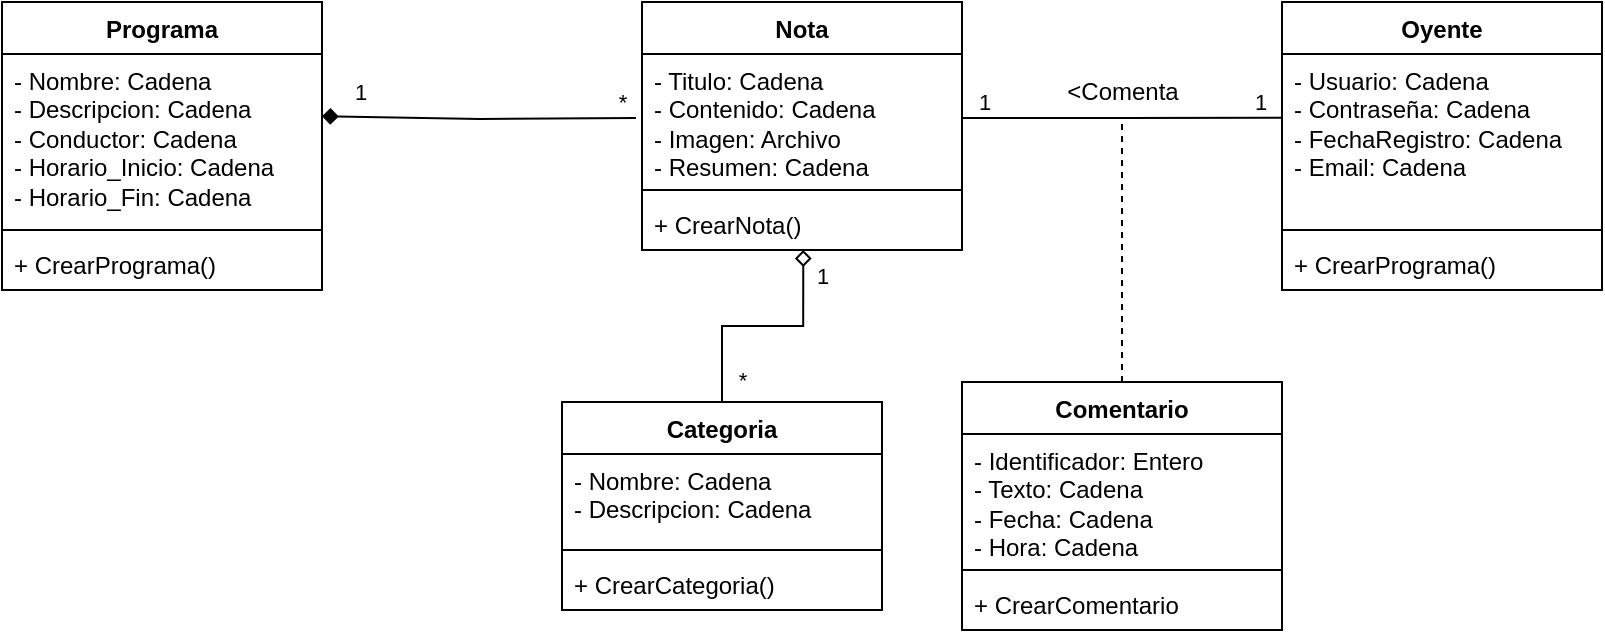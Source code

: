 <mxfile version="24.0.4" type="device" pages="2">
  <diagram name="Punto a" id="Hvx0jhpa01HMuuWnIQHe">
    <mxGraphModel dx="1354" dy="858" grid="0" gridSize="10" guides="1" tooltips="1" connect="1" arrows="1" fold="1" page="0" pageScale="1" pageWidth="1169" pageHeight="827" math="0" shadow="0">
      <root>
        <mxCell id="0" />
        <mxCell id="1" parent="0" />
        <mxCell id="B0LASlHG6DjYeHd7PAkm-1" value="Programa" style="swimlane;fontStyle=1;align=center;verticalAlign=top;childLayout=stackLayout;horizontal=1;startSize=26;horizontalStack=0;resizeParent=1;resizeParentMax=0;resizeLast=0;collapsible=1;marginBottom=0;whiteSpace=wrap;html=1;" vertex="1" parent="1">
          <mxGeometry x="40" y="40" width="160" height="144" as="geometry" />
        </mxCell>
        <mxCell id="B0LASlHG6DjYeHd7PAkm-30" style="edgeStyle=orthogonalEdgeStyle;rounded=0;orthogonalLoop=1;jettySize=auto;html=1;exitX=0;exitY=0.5;exitDx=0;exitDy=0;entryX=1.019;entryY=0.37;entryDx=0;entryDy=0;entryPerimeter=0;endArrow=diamond;endFill=1;" edge="1" parent="B0LASlHG6DjYeHd7PAkm-1">
          <mxGeometry relative="1" as="geometry">
            <mxPoint x="316.96" y="58" as="sourcePoint" />
            <mxPoint x="160.0" y="57.08" as="targetPoint" />
          </mxGeometry>
        </mxCell>
        <mxCell id="B0LASlHG6DjYeHd7PAkm-31" value="1" style="edgeLabel;html=1;align=center;verticalAlign=middle;resizable=0;points=[];" vertex="1" connectable="0" parent="B0LASlHG6DjYeHd7PAkm-30">
          <mxGeometry x="0.769" relative="1" as="geometry">
            <mxPoint y="-12" as="offset" />
          </mxGeometry>
        </mxCell>
        <mxCell id="B0LASlHG6DjYeHd7PAkm-32" value="*" style="edgeLabel;html=1;align=center;verticalAlign=middle;resizable=0;points=[];" vertex="1" connectable="0" parent="B0LASlHG6DjYeHd7PAkm-30">
          <mxGeometry x="-0.834" y="2" relative="1" as="geometry">
            <mxPoint x="6" y="-10" as="offset" />
          </mxGeometry>
        </mxCell>
        <mxCell id="B0LASlHG6DjYeHd7PAkm-2" value="- Nombre: Cadena&lt;div&gt;&lt;span style=&quot;background-color: initial;&quot;&gt;- Descripcion: Cadena&lt;/span&gt;&lt;br&gt;&lt;/div&gt;&lt;div&gt;&lt;div&gt;- Conductor: Cadena&lt;/div&gt;&lt;/div&gt;&lt;div&gt;- Horario_Inicio: Cadena&lt;/div&gt;&lt;div&gt;- Horario_Fin: Cadena&lt;/div&gt;" style="text;strokeColor=none;fillColor=none;align=left;verticalAlign=top;spacingLeft=4;spacingRight=4;overflow=hidden;rotatable=0;points=[[0,0.5],[1,0.5]];portConstraint=eastwest;whiteSpace=wrap;html=1;" vertex="1" parent="B0LASlHG6DjYeHd7PAkm-1">
          <mxGeometry y="26" width="160" height="84" as="geometry" />
        </mxCell>
        <mxCell id="B0LASlHG6DjYeHd7PAkm-3" value="" style="line;strokeWidth=1;fillColor=none;align=left;verticalAlign=middle;spacingTop=-1;spacingLeft=3;spacingRight=3;rotatable=0;labelPosition=right;points=[];portConstraint=eastwest;strokeColor=inherit;" vertex="1" parent="B0LASlHG6DjYeHd7PAkm-1">
          <mxGeometry y="110" width="160" height="8" as="geometry" />
        </mxCell>
        <mxCell id="B0LASlHG6DjYeHd7PAkm-4" value="+ CrearPrograma()" style="text;strokeColor=none;fillColor=none;align=left;verticalAlign=top;spacingLeft=4;spacingRight=4;overflow=hidden;rotatable=0;points=[[0,0.5],[1,0.5]];portConstraint=eastwest;whiteSpace=wrap;html=1;" vertex="1" parent="B0LASlHG6DjYeHd7PAkm-1">
          <mxGeometry y="118" width="160" height="26" as="geometry" />
        </mxCell>
        <mxCell id="B0LASlHG6DjYeHd7PAkm-5" value="Nota" style="swimlane;fontStyle=1;align=center;verticalAlign=top;childLayout=stackLayout;horizontal=1;startSize=26;horizontalStack=0;resizeParent=1;resizeParentMax=0;resizeLast=0;collapsible=1;marginBottom=0;whiteSpace=wrap;html=1;" vertex="1" parent="1">
          <mxGeometry x="360" y="40" width="160" height="124" as="geometry" />
        </mxCell>
        <mxCell id="B0LASlHG6DjYeHd7PAkm-6" value="- Titulo: Cadena&lt;div&gt;&lt;span style=&quot;background-color: initial;&quot;&gt;- Contenido: Cadena&lt;/span&gt;&lt;br&gt;&lt;/div&gt;&lt;div&gt;&lt;div&gt;- Imagen: Archivo&lt;/div&gt;&lt;/div&gt;&lt;div&gt;- Resumen: Cadena&lt;/div&gt;" style="text;strokeColor=none;fillColor=none;align=left;verticalAlign=top;spacingLeft=4;spacingRight=4;overflow=hidden;rotatable=0;points=[[0,0.5],[1,0.5]];portConstraint=eastwest;whiteSpace=wrap;html=1;" vertex="1" parent="B0LASlHG6DjYeHd7PAkm-5">
          <mxGeometry y="26" width="160" height="64" as="geometry" />
        </mxCell>
        <mxCell id="B0LASlHG6DjYeHd7PAkm-7" value="" style="line;strokeWidth=1;fillColor=none;align=left;verticalAlign=middle;spacingTop=-1;spacingLeft=3;spacingRight=3;rotatable=0;labelPosition=right;points=[];portConstraint=eastwest;strokeColor=inherit;" vertex="1" parent="B0LASlHG6DjYeHd7PAkm-5">
          <mxGeometry y="90" width="160" height="8" as="geometry" />
        </mxCell>
        <mxCell id="B0LASlHG6DjYeHd7PAkm-8" value="+ CrearNota&lt;span style=&quot;background-color: initial;&quot;&gt;()&lt;/span&gt;" style="text;strokeColor=none;fillColor=none;align=left;verticalAlign=top;spacingLeft=4;spacingRight=4;overflow=hidden;rotatable=0;points=[[0,0.5],[1,0.5]];portConstraint=eastwest;whiteSpace=wrap;html=1;" vertex="1" parent="B0LASlHG6DjYeHd7PAkm-5">
          <mxGeometry y="98" width="160" height="26" as="geometry" />
        </mxCell>
        <mxCell id="B0LASlHG6DjYeHd7PAkm-10" value="Categoria" style="swimlane;fontStyle=1;align=center;verticalAlign=top;childLayout=stackLayout;horizontal=1;startSize=26;horizontalStack=0;resizeParent=1;resizeParentMax=0;resizeLast=0;collapsible=1;marginBottom=0;whiteSpace=wrap;html=1;" vertex="1" parent="1">
          <mxGeometry x="320" y="240" width="160" height="104" as="geometry" />
        </mxCell>
        <mxCell id="B0LASlHG6DjYeHd7PAkm-11" value="- Nombre: Cadena&lt;div&gt;- Descripcion: Cadena&lt;/div&gt;" style="text;strokeColor=none;fillColor=none;align=left;verticalAlign=top;spacingLeft=4;spacingRight=4;overflow=hidden;rotatable=0;points=[[0,0.5],[1,0.5]];portConstraint=eastwest;whiteSpace=wrap;html=1;" vertex="1" parent="B0LASlHG6DjYeHd7PAkm-10">
          <mxGeometry y="26" width="160" height="44" as="geometry" />
        </mxCell>
        <mxCell id="B0LASlHG6DjYeHd7PAkm-12" value="" style="line;strokeWidth=1;fillColor=none;align=left;verticalAlign=middle;spacingTop=-1;spacingLeft=3;spacingRight=3;rotatable=0;labelPosition=right;points=[];portConstraint=eastwest;strokeColor=inherit;" vertex="1" parent="B0LASlHG6DjYeHd7PAkm-10">
          <mxGeometry y="70" width="160" height="8" as="geometry" />
        </mxCell>
        <mxCell id="B0LASlHG6DjYeHd7PAkm-13" value="+ CrearCategoria()" style="text;strokeColor=none;fillColor=none;align=left;verticalAlign=top;spacingLeft=4;spacingRight=4;overflow=hidden;rotatable=0;points=[[0,0.5],[1,0.5]];portConstraint=eastwest;whiteSpace=wrap;html=1;" vertex="1" parent="B0LASlHG6DjYeHd7PAkm-10">
          <mxGeometry y="78" width="160" height="26" as="geometry" />
        </mxCell>
        <mxCell id="B0LASlHG6DjYeHd7PAkm-14" value="Oyente" style="swimlane;fontStyle=1;align=center;verticalAlign=top;childLayout=stackLayout;horizontal=1;startSize=26;horizontalStack=0;resizeParent=1;resizeParentMax=0;resizeLast=0;collapsible=1;marginBottom=0;whiteSpace=wrap;html=1;" vertex="1" parent="1">
          <mxGeometry x="680" y="40" width="160" height="144" as="geometry" />
        </mxCell>
        <mxCell id="B0LASlHG6DjYeHd7PAkm-15" value="- Usuario: Cadena&lt;div&gt;- Contraseña: Cadena&lt;/div&gt;&lt;div&gt;- FechaRegistro: Cadena&lt;/div&gt;&lt;div&gt;- Email: Cadena&lt;/div&gt;" style="text;strokeColor=none;fillColor=none;align=left;verticalAlign=top;spacingLeft=4;spacingRight=4;overflow=hidden;rotatable=0;points=[[0,0.5],[1,0.5]];portConstraint=eastwest;whiteSpace=wrap;html=1;" vertex="1" parent="B0LASlHG6DjYeHd7PAkm-14">
          <mxGeometry y="26" width="160" height="84" as="geometry" />
        </mxCell>
        <mxCell id="B0LASlHG6DjYeHd7PAkm-16" value="" style="line;strokeWidth=1;fillColor=none;align=left;verticalAlign=middle;spacingTop=-1;spacingLeft=3;spacingRight=3;rotatable=0;labelPosition=right;points=[];portConstraint=eastwest;strokeColor=inherit;" vertex="1" parent="B0LASlHG6DjYeHd7PAkm-14">
          <mxGeometry y="110" width="160" height="8" as="geometry" />
        </mxCell>
        <mxCell id="B0LASlHG6DjYeHd7PAkm-17" value="+ CrearPrograma()" style="text;strokeColor=none;fillColor=none;align=left;verticalAlign=top;spacingLeft=4;spacingRight=4;overflow=hidden;rotatable=0;points=[[0,0.5],[1,0.5]];portConstraint=eastwest;whiteSpace=wrap;html=1;" vertex="1" parent="B0LASlHG6DjYeHd7PAkm-14">
          <mxGeometry y="118" width="160" height="26" as="geometry" />
        </mxCell>
        <mxCell id="B0LASlHG6DjYeHd7PAkm-25" style="edgeStyle=orthogonalEdgeStyle;rounded=0;orthogonalLoop=1;jettySize=auto;html=1;endArrow=none;endFill=0;dashed=1;" edge="1" parent="1" source="B0LASlHG6DjYeHd7PAkm-18">
          <mxGeometry relative="1" as="geometry">
            <mxPoint x="600" y="100" as="targetPoint" />
          </mxGeometry>
        </mxCell>
        <mxCell id="B0LASlHG6DjYeHd7PAkm-18" value="Comentario" style="swimlane;fontStyle=1;align=center;verticalAlign=top;childLayout=stackLayout;horizontal=1;startSize=26;horizontalStack=0;resizeParent=1;resizeParentMax=0;resizeLast=0;collapsible=1;marginBottom=0;whiteSpace=wrap;html=1;" vertex="1" parent="1">
          <mxGeometry x="520" y="230" width="160" height="124" as="geometry" />
        </mxCell>
        <mxCell id="B0LASlHG6DjYeHd7PAkm-19" value="&lt;div&gt;- Identificador: Entero&lt;/div&gt;- Texto: Cadena&lt;div&gt;- Fecha: Cadena&lt;/div&gt;&lt;div&gt;- Hora: Cadena&lt;/div&gt;" style="text;strokeColor=none;fillColor=none;align=left;verticalAlign=top;spacingLeft=4;spacingRight=4;overflow=hidden;rotatable=0;points=[[0,0.5],[1,0.5]];portConstraint=eastwest;whiteSpace=wrap;html=1;" vertex="1" parent="B0LASlHG6DjYeHd7PAkm-18">
          <mxGeometry y="26" width="160" height="64" as="geometry" />
        </mxCell>
        <mxCell id="B0LASlHG6DjYeHd7PAkm-20" value="" style="line;strokeWidth=1;fillColor=none;align=left;verticalAlign=middle;spacingTop=-1;spacingLeft=3;spacingRight=3;rotatable=0;labelPosition=right;points=[];portConstraint=eastwest;strokeColor=inherit;" vertex="1" parent="B0LASlHG6DjYeHd7PAkm-18">
          <mxGeometry y="90" width="160" height="8" as="geometry" />
        </mxCell>
        <mxCell id="B0LASlHG6DjYeHd7PAkm-21" value="+ CrearComentario" style="text;strokeColor=none;fillColor=none;align=left;verticalAlign=top;spacingLeft=4;spacingRight=4;overflow=hidden;rotatable=0;points=[[0,0.5],[1,0.5]];portConstraint=eastwest;whiteSpace=wrap;html=1;" vertex="1" parent="B0LASlHG6DjYeHd7PAkm-18">
          <mxGeometry y="98" width="160" height="26" as="geometry" />
        </mxCell>
        <mxCell id="B0LASlHG6DjYeHd7PAkm-22" style="edgeStyle=orthogonalEdgeStyle;rounded=0;orthogonalLoop=1;jettySize=auto;html=1;entryX=-0.001;entryY=0.38;entryDx=0;entryDy=0;entryPerimeter=0;endArrow=none;endFill=0;" edge="1" parent="1" source="B0LASlHG6DjYeHd7PAkm-6" target="B0LASlHG6DjYeHd7PAkm-15">
          <mxGeometry relative="1" as="geometry" />
        </mxCell>
        <mxCell id="B0LASlHG6DjYeHd7PAkm-23" value="1" style="edgeLabel;html=1;align=center;verticalAlign=middle;resizable=0;points=[];" vertex="1" connectable="0" parent="B0LASlHG6DjYeHd7PAkm-22">
          <mxGeometry x="-0.867" relative="1" as="geometry">
            <mxPoint y="-8" as="offset" />
          </mxGeometry>
        </mxCell>
        <mxCell id="B0LASlHG6DjYeHd7PAkm-24" value="1" style="edgeLabel;html=1;align=center;verticalAlign=middle;resizable=0;points=[];" vertex="1" connectable="0" parent="B0LASlHG6DjYeHd7PAkm-22">
          <mxGeometry x="0.86" relative="1" as="geometry">
            <mxPoint y="-8" as="offset" />
          </mxGeometry>
        </mxCell>
        <mxCell id="B0LASlHG6DjYeHd7PAkm-26" style="edgeStyle=orthogonalEdgeStyle;rounded=0;orthogonalLoop=1;jettySize=auto;html=1;entryX=0.504;entryY=1.001;entryDx=0;entryDy=0;entryPerimeter=0;endArrow=diamond;endFill=0;" edge="1" parent="1" source="B0LASlHG6DjYeHd7PAkm-10" target="B0LASlHG6DjYeHd7PAkm-8">
          <mxGeometry relative="1" as="geometry" />
        </mxCell>
        <mxCell id="B0LASlHG6DjYeHd7PAkm-27" value="1" style="edgeLabel;html=1;align=center;verticalAlign=middle;resizable=0;points=[];" vertex="1" connectable="0" parent="B0LASlHG6DjYeHd7PAkm-26">
          <mxGeometry x="0.779" relative="1" as="geometry">
            <mxPoint x="9" as="offset" />
          </mxGeometry>
        </mxCell>
        <mxCell id="B0LASlHG6DjYeHd7PAkm-28" value="*" style="edgeLabel;html=1;align=center;verticalAlign=middle;resizable=0;points=[];" vertex="1" connectable="0" parent="B0LASlHG6DjYeHd7PAkm-26">
          <mxGeometry x="-0.809" relative="1" as="geometry">
            <mxPoint x="10" as="offset" />
          </mxGeometry>
        </mxCell>
        <mxCell id="B0LASlHG6DjYeHd7PAkm-29" value="&amp;lt;Comenta" style="text;html=1;align=center;verticalAlign=middle;resizable=0;points=[];autosize=1;strokeColor=none;fillColor=none;" vertex="1" parent="1">
          <mxGeometry x="560" y="70" width="80" height="30" as="geometry" />
        </mxCell>
      </root>
    </mxGraphModel>
  </diagram>
  <diagram id="NnWZf4JdptZxyIuqVGfk" name="Punto b">
    <mxGraphModel dx="733" dy="865" grid="0" gridSize="10" guides="1" tooltips="1" connect="1" arrows="1" fold="1" page="0" pageScale="1" pageWidth="1169" pageHeight="827" math="0" shadow="0">
      <root>
        <mxCell id="0" />
        <mxCell id="1" parent="0" />
        <mxCell id="OO-RKpyEGNK88nxj9hPN-2" value="" style="shape=umlLifeline;perimeter=lifelinePerimeter;whiteSpace=wrap;html=1;container=1;dropTarget=0;collapsible=0;recursiveResize=0;outlineConnect=0;portConstraint=eastwest;newEdgeStyle={&quot;curved&quot;:0,&quot;rounded&quot;:0};participant=umlActor;size=40;" vertex="1" parent="1">
          <mxGeometry x="30" y="20" width="20" height="670" as="geometry" />
        </mxCell>
        <mxCell id="CWn5_yST0l1eT6hN7F4s-1" value="" style="html=1;points=[[0,0,0,0,5],[0,1,0,0,-5],[1,0,0,0,5],[1,1,0,0,-5]];perimeter=orthogonalPerimeter;outlineConnect=0;targetShapes=umlLifeline;portConstraint=eastwest;newEdgeStyle={&quot;curved&quot;:0,&quot;rounded&quot;:0};" vertex="1" parent="OO-RKpyEGNK88nxj9hPN-2">
          <mxGeometry x="5" y="60" width="10" height="590" as="geometry" />
        </mxCell>
        <mxCell id="OO-RKpyEGNK88nxj9hPN-3" value="Usuario" style="text;html=1;align=center;verticalAlign=middle;resizable=0;points=[];autosize=1;strokeColor=none;fillColor=none;" vertex="1" parent="1">
          <mxGeometry x="10" y="-10" width="60" height="30" as="geometry" />
        </mxCell>
        <mxCell id="CWn5_yST0l1eT6hN7F4s-2" value="" style="shape=umlLifeline;perimeter=lifelinePerimeter;whiteSpace=wrap;html=1;container=1;dropTarget=0;collapsible=0;recursiveResize=0;outlineConnect=0;portConstraint=eastwest;newEdgeStyle={&quot;curved&quot;:0,&quot;rounded&quot;:0};participant=umlBoundary;" vertex="1" parent="1">
          <mxGeometry x="130" y="20" width="50" height="670" as="geometry" />
        </mxCell>
        <mxCell id="CWn5_yST0l1eT6hN7F4s-4" value="" style="html=1;points=[[0,0,0,0,5],[0,1,0,0,-5],[1,0,0,0,5],[1,1,0,0,-5]];perimeter=orthogonalPerimeter;outlineConnect=0;targetShapes=umlLifeline;portConstraint=eastwest;newEdgeStyle={&quot;curved&quot;:0,&quot;rounded&quot;:0};" vertex="1" parent="CWn5_yST0l1eT6hN7F4s-2">
          <mxGeometry x="20" y="60" width="10" height="590" as="geometry" />
        </mxCell>
        <mxCell id="CWn5_yST0l1eT6hN7F4s-3" value="Interfaz" style="text;html=1;align=center;verticalAlign=middle;resizable=0;points=[];autosize=1;strokeColor=none;fillColor=none;" vertex="1" parent="1">
          <mxGeometry x="125" y="-12" width="60" height="30" as="geometry" />
        </mxCell>
        <mxCell id="CWn5_yST0l1eT6hN7F4s-5" value="" style="shape=umlLifeline;perimeter=lifelinePerimeter;whiteSpace=wrap;html=1;container=1;dropTarget=0;collapsible=0;recursiveResize=0;outlineConnect=0;portConstraint=eastwest;newEdgeStyle={&quot;curved&quot;:0,&quot;rounded&quot;:0};participant=umlControl;" vertex="1" parent="1">
          <mxGeometry x="230" y="18" width="40" height="672" as="geometry" />
        </mxCell>
        <mxCell id="NFmNM3T9Bv7V4jSh224u-1" value="" style="html=1;points=[[0,0,0,0,5],[0,0.5,0,0,0],[0,1,0,0,-5],[1,0,0,0,5],[1,0.5,0,0,0],[1,0.88,0,1,0],[1,1,0,0,-5]];perimeter=orthogonalPerimeter;outlineConnect=0;targetShapes=umlLifeline;portConstraint=eastwest;newEdgeStyle={&quot;curved&quot;:0,&quot;rounded&quot;:0};" vertex="1" parent="CWn5_yST0l1eT6hN7F4s-5">
          <mxGeometry x="15" y="120" width="10" height="390" as="geometry" />
        </mxCell>
        <mxCell id="CWn5_yST0l1eT6hN7F4s-6" value="ControladorNota" style="text;html=1;align=center;verticalAlign=middle;resizable=0;points=[];autosize=1;strokeColor=none;fillColor=none;" vertex="1" parent="1">
          <mxGeometry x="195" y="-12" width="110" height="30" as="geometry" />
        </mxCell>
        <mxCell id="NFmNM3T9Bv7V4jSh224u-2" value="" style="shape=umlLifeline;perimeter=lifelinePerimeter;whiteSpace=wrap;html=1;container=1;dropTarget=0;collapsible=0;recursiveResize=0;outlineConnect=0;portConstraint=eastwest;newEdgeStyle={&quot;curved&quot;:0,&quot;rounded&quot;:0};participant=umlEntity;" vertex="1" parent="1">
          <mxGeometry x="340" y="20" width="40" height="670" as="geometry" />
        </mxCell>
        <mxCell id="NFmNM3T9Bv7V4jSh224u-4" value="" style="html=1;points=[[0,0,0,0,5],[0,1,0,0,-5],[1,0,0,0,5],[1,1,0,0,-5]];perimeter=orthogonalPerimeter;outlineConnect=0;targetShapes=umlLifeline;portConstraint=eastwest;newEdgeStyle={&quot;curved&quot;:0,&quot;rounded&quot;:0};snapToPoint=1;container=0;" vertex="1" parent="NFmNM3T9Bv7V4jSh224u-2">
          <mxGeometry x="15" y="140" width="10" height="360" as="geometry" />
        </mxCell>
        <mxCell id="NFmNM3T9Bv7V4jSh224u-3" value=":&lt;u&gt;Nota&lt;/u&gt;" style="text;html=1;align=center;verticalAlign=middle;resizable=0;points=[];autosize=1;strokeColor=none;fillColor=none;" vertex="1" parent="1">
          <mxGeometry x="335" y="-12" width="50" height="30" as="geometry" />
        </mxCell>
        <mxCell id="NFmNM3T9Bv7V4jSh224u-5" style="edgeStyle=orthogonalEdgeStyle;rounded=0;orthogonalLoop=1;jettySize=auto;html=1;curved=0;exitX=1;exitY=0;exitDx=0;exitDy=5;exitPerimeter=0;entryX=0;entryY=0;entryDx=0;entryDy=5;entryPerimeter=0;" edge="1" parent="1" source="CWn5_yST0l1eT6hN7F4s-1" target="CWn5_yST0l1eT6hN7F4s-4">
          <mxGeometry relative="1" as="geometry" />
        </mxCell>
        <mxCell id="NFmNM3T9Bv7V4jSh224u-6" value="Buscar una nota" style="edgeLabel;html=1;align=center;verticalAlign=middle;resizable=0;points=[];" vertex="1" connectable="0" parent="NFmNM3T9Bv7V4jSh224u-5">
          <mxGeometry x="-0.108" relative="1" as="geometry">
            <mxPoint y="-15" as="offset" />
          </mxGeometry>
        </mxCell>
        <mxCell id="NFmNM3T9Bv7V4jSh224u-7" style="edgeStyle=orthogonalEdgeStyle;rounded=0;orthogonalLoop=1;jettySize=auto;html=1;curved=0;exitX=0;exitY=0;exitDx=0;exitDy=5;exitPerimeter=0;dashed=1;" edge="1" parent="1" source="CWn5_yST0l1eT6hN7F4s-4" target="CWn5_yST0l1eT6hN7F4s-1">
          <mxGeometry relative="1" as="geometry">
            <Array as="points">
              <mxPoint x="150" y="110" />
            </Array>
          </mxGeometry>
        </mxCell>
        <mxCell id="NFmNM3T9Bv7V4jSh224u-8" value="Solicita identificador" style="edgeLabel;html=1;align=center;verticalAlign=middle;resizable=0;points=[];" vertex="1" connectable="0" parent="NFmNM3T9Bv7V4jSh224u-7">
          <mxGeometry x="-0.074" y="-1" relative="1" as="geometry">
            <mxPoint x="-15" y="-9" as="offset" />
          </mxGeometry>
        </mxCell>
        <mxCell id="NFmNM3T9Bv7V4jSh224u-9" style="edgeStyle=orthogonalEdgeStyle;rounded=0;orthogonalLoop=1;jettySize=auto;html=1;curved=0;" edge="1" parent="1" source="CWn5_yST0l1eT6hN7F4s-1" target="CWn5_yST0l1eT6hN7F4s-4">
          <mxGeometry relative="1" as="geometry">
            <mxPoint x="50" y="140" as="sourcePoint" />
            <mxPoint x="155" y="140" as="targetPoint" />
            <Array as="points">
              <mxPoint x="90" y="140" />
              <mxPoint x="90" y="140" />
            </Array>
          </mxGeometry>
        </mxCell>
        <mxCell id="NFmNM3T9Bv7V4jSh224u-10" value="Ingresa id" style="edgeLabel;html=1;align=center;verticalAlign=middle;resizable=0;points=[];" vertex="1" connectable="0" parent="NFmNM3T9Bv7V4jSh224u-9">
          <mxGeometry x="-0.108" relative="1" as="geometry">
            <mxPoint y="-10" as="offset" />
          </mxGeometry>
        </mxCell>
        <mxCell id="NFmNM3T9Bv7V4jSh224u-11" style="edgeStyle=orthogonalEdgeStyle;rounded=0;orthogonalLoop=1;jettySize=auto;html=1;curved=0;" edge="1" parent="1" target="NFmNM3T9Bv7V4jSh224u-1">
          <mxGeometry relative="1" as="geometry">
            <mxPoint x="160" y="170.5" as="sourcePoint" />
            <mxPoint x="240" y="170" as="targetPoint" />
            <Array as="points">
              <mxPoint x="160" y="160" />
            </Array>
          </mxGeometry>
        </mxCell>
        <mxCell id="NFmNM3T9Bv7V4jSh224u-13" value="BuscarNota(id)" style="edgeLabel;html=1;align=center;verticalAlign=middle;resizable=0;points=[];" vertex="1" connectable="0" parent="NFmNM3T9Bv7V4jSh224u-11">
          <mxGeometry x="-0.298" relative="1" as="geometry">
            <mxPoint x="17" y="-10" as="offset" />
          </mxGeometry>
        </mxCell>
        <mxCell id="NFmNM3T9Bv7V4jSh224u-14" value="Loop" style="shape=umlFrame;whiteSpace=wrap;html=1;pointerEvents=0;" vertex="1" parent="1">
          <mxGeometry x="170" y="170" width="280" height="90" as="geometry" />
        </mxCell>
        <mxCell id="NFmNM3T9Bv7V4jSh224u-15" style="edgeStyle=orthogonalEdgeStyle;rounded=0;orthogonalLoop=1;jettySize=auto;html=1;curved=0;" edge="1" parent="1">
          <mxGeometry relative="1" as="geometry">
            <mxPoint x="255" y="217" as="sourcePoint" />
            <mxPoint x="356" y="210" as="targetPoint" />
            <Array as="points">
              <mxPoint x="255" y="210" />
              <mxPoint x="356" y="210" />
            </Array>
          </mxGeometry>
        </mxCell>
        <mxCell id="NFmNM3T9Bv7V4jSh224u-18" value="solicita identificador" style="edgeLabel;html=1;align=center;verticalAlign=middle;resizable=0;points=[];" vertex="1" connectable="0" parent="NFmNM3T9Bv7V4jSh224u-15">
          <mxGeometry x="-0.063" y="1" relative="1" as="geometry">
            <mxPoint x="7" y="-9" as="offset" />
          </mxGeometry>
        </mxCell>
        <mxCell id="NFmNM3T9Bv7V4jSh224u-16" value="&lt;span style=&quot;background-color: rgb(255, 255, 255);&quot;&gt;[id != identificador y !findelista]&lt;/span&gt;" style="text;html=1;align=center;verticalAlign=middle;resizable=0;points=[];autosize=1;strokeColor=none;fillColor=none;" vertex="1" parent="1">
          <mxGeometry x="230" y="170" width="180" height="30" as="geometry" />
        </mxCell>
        <mxCell id="NFmNM3T9Bv7V4jSh224u-19" style="edgeStyle=orthogonalEdgeStyle;rounded=0;orthogonalLoop=1;jettySize=auto;html=1;curved=0;exitX=0;exitY=1;exitDx=0;exitDy=-5;exitPerimeter=0;dashed=1;" edge="1" parent="1" target="NFmNM3T9Bv7V4jSh224u-1">
          <mxGeometry relative="1" as="geometry">
            <mxPoint x="355" y="242" as="sourcePoint" />
            <mxPoint x="255" y="240" as="targetPoint" />
            <Array as="points">
              <mxPoint x="355" y="243" />
            </Array>
          </mxGeometry>
        </mxCell>
        <mxCell id="NFmNM3T9Bv7V4jSh224u-20" value="identificador" style="edgeLabel;html=1;align=center;verticalAlign=middle;resizable=0;points=[];" vertex="1" connectable="0" parent="NFmNM3T9Bv7V4jSh224u-19">
          <mxGeometry x="0.077" y="1" relative="1" as="geometry">
            <mxPoint x="3" y="-14" as="offset" />
          </mxGeometry>
        </mxCell>
        <mxCell id="NFmNM3T9Bv7V4jSh224u-21" value="Alt" style="shape=umlFrame;whiteSpace=wrap;html=1;pointerEvents=0;" vertex="1" parent="1">
          <mxGeometry x="120" y="280" width="420" height="260" as="geometry" />
        </mxCell>
        <mxCell id="NFmNM3T9Bv7V4jSh224u-22" value="&lt;span style=&quot;background-color: rgb(255, 255, 255);&quot;&gt;[id != identificador]&lt;/span&gt;" style="text;html=1;align=center;verticalAlign=middle;resizable=0;points=[];autosize=1;strokeColor=none;fillColor=none;" vertex="1" parent="1">
          <mxGeometry x="225" y="290" width="120" height="30" as="geometry" />
        </mxCell>
        <mxCell id="NFmNM3T9Bv7V4jSh224u-24" value="" style="line;strokeWidth=1;fillColor=none;align=left;verticalAlign=middle;spacingTop=-1;spacingLeft=3;spacingRight=3;rotatable=0;labelPosition=right;points=[];portConstraint=eastwest;strokeColor=inherit;dashed=1;dashPattern=8 8;" vertex="1" parent="1">
          <mxGeometry x="120" y="350" width="420" height="8" as="geometry" />
        </mxCell>
        <mxCell id="NFmNM3T9Bv7V4jSh224u-26" value="-1" style="html=1;verticalAlign=bottom;endArrow=open;dashed=1;endSize=8;curved=0;rounded=0;" edge="1" parent="1">
          <mxGeometry relative="1" as="geometry">
            <mxPoint x="245" y="340.0" as="sourcePoint" />
            <mxPoint x="160" y="340.0" as="targetPoint" />
          </mxGeometry>
        </mxCell>
        <mxCell id="NFmNM3T9Bv7V4jSh224u-34" value="Loop" style="shape=umlFrame;whiteSpace=wrap;html=1;pointerEvents=0;connectable=0;allowArrows=0;" vertex="1" parent="1">
          <mxGeometry x="290" y="380" width="210" height="100" as="geometry" />
        </mxCell>
        <mxCell id="NFmNM3T9Bv7V4jSh224u-35" value="&lt;span style=&quot;background-color: rgb(255, 255, 255);&quot;&gt;Hasta que no hayan comentarios&lt;/span&gt;" style="text;html=1;align=center;verticalAlign=middle;resizable=0;points=[];autosize=1;strokeColor=none;fillColor=none;" vertex="1" parent="1">
          <mxGeometry x="340" y="384" width="200" height="30" as="geometry" />
        </mxCell>
        <mxCell id="Q0mr1I7-suB1MN8Cjk_--6" value="" style="endArrow=classic;html=1;rounded=0;" edge="1" parent="1">
          <mxGeometry width="50" height="50" relative="1" as="geometry">
            <mxPoint x="255" y="370.003" as="sourcePoint" />
            <mxPoint x="355.186" y="370.003" as="targetPoint" />
          </mxGeometry>
        </mxCell>
        <mxCell id="Q0mr1I7-suB1MN8Cjk_--7" value="&lt;font style=&quot;font-size: 8px;&quot;&gt;cantComen = contarComentarios()&lt;/font&gt;" style="edgeLabel;html=1;align=center;verticalAlign=middle;resizable=0;points=[];" vertex="1" connectable="0" parent="Q0mr1I7-suB1MN8Cjk_--6">
          <mxGeometry x="-0.235" y="-1" relative="1" as="geometry">
            <mxPoint x="12" y="-13" as="offset" />
          </mxGeometry>
        </mxCell>
        <mxCell id="Q0mr1I7-suB1MN8Cjk_--8" value="" style="endArrow=classic;html=1;rounded=0;" edge="1" parent="1">
          <mxGeometry width="50" height="50" relative="1" as="geometry">
            <mxPoint x="370" y="445" as="sourcePoint" />
            <mxPoint x="370" y="465" as="targetPoint" />
            <Array as="points">
              <mxPoint x="390" y="445" />
              <mxPoint x="400" y="445" />
              <mxPoint x="400" y="455" />
              <mxPoint x="400" y="465" />
            </Array>
          </mxGeometry>
        </mxCell>
        <mxCell id="Q0mr1I7-suB1MN8Cjk_--10" value="&lt;font style=&quot;font-size: 9px;&quot;&gt;cant = cant +1&lt;/font&gt;" style="text;html=1;align=center;verticalAlign=middle;resizable=0;points=[];autosize=1;strokeColor=none;fillColor=none;" vertex="1" parent="1">
          <mxGeometry x="390" y="440" width="80" height="30" as="geometry" />
        </mxCell>
        <mxCell id="Q0mr1I7-suB1MN8Cjk_--11" value="cant" style="html=1;verticalAlign=bottom;endArrow=open;dashed=1;endSize=8;curved=0;rounded=0;" edge="1" parent="1" target="NFmNM3T9Bv7V4jSh224u-1">
          <mxGeometry relative="1" as="geometry">
            <mxPoint x="350" y="500" as="sourcePoint" />
            <mxPoint x="270" y="500" as="targetPoint" />
          </mxGeometry>
        </mxCell>
        <mxCell id="Q0mr1I7-suB1MN8Cjk_--12" value="&lt;font style=&quot;font-size: 9px;&quot;&gt;cant = 0&lt;/font&gt;" style="text;html=1;align=center;verticalAlign=middle;resizable=0;points=[];autosize=1;strokeColor=none;fillColor=none;" vertex="1" parent="1">
          <mxGeometry x="365" y="410" width="60" height="30" as="geometry" />
        </mxCell>
        <mxCell id="Q0mr1I7-suB1MN8Cjk_--13" value="cantComen" style="html=1;verticalAlign=bottom;endArrow=open;dashed=1;endSize=8;curved=0;rounded=0;" edge="1" parent="1">
          <mxGeometry relative="1" as="geometry">
            <mxPoint x="240" y="520" as="sourcePoint" />
            <mxPoint x="160" y="520" as="targetPoint" />
          </mxGeometry>
        </mxCell>
        <mxCell id="Q0mr1I7-suB1MN8Cjk_--14" value="Alt" style="shape=umlFrame;whiteSpace=wrap;html=1;pointerEvents=0;" vertex="1" parent="1">
          <mxGeometry y="550" width="200" height="110" as="geometry" />
        </mxCell>
        <mxCell id="Q0mr1I7-suB1MN8Cjk_--15" value="&lt;font style=&quot;font-size: 9px;&quot;&gt;[cantComen &amp;gt; -1]&lt;/font&gt;" style="text;html=1;align=center;verticalAlign=middle;resizable=0;points=[];autosize=1;strokeColor=none;fillColor=none;" vertex="1" parent="1">
          <mxGeometry x="55" y="550" width="90" height="30" as="geometry" />
        </mxCell>
        <mxCell id="Q0mr1I7-suB1MN8Cjk_--16" value="Muestra Cantidad" style="html=1;verticalAlign=bottom;endArrow=open;dashed=1;endSize=8;curved=0;rounded=0;" edge="1" parent="1" target="CWn5_yST0l1eT6hN7F4s-1">
          <mxGeometry relative="1" as="geometry">
            <mxPoint x="150" y="590" as="sourcePoint" />
            <mxPoint x="70" y="590" as="targetPoint" />
          </mxGeometry>
        </mxCell>
        <mxCell id="Q0mr1I7-suB1MN8Cjk_--17" value="" style="line;strokeWidth=1;fillColor=none;align=left;verticalAlign=middle;spacingTop=-1;spacingLeft=3;spacingRight=3;rotatable=0;labelPosition=right;points=[];portConstraint=eastwest;strokeColor=inherit;dashed=1;" vertex="1" parent="1">
          <mxGeometry y="601" width="200" height="8" as="geometry" />
        </mxCell>
        <mxCell id="Q0mr1I7-suB1MN8Cjk_--18" value="Mensaje de error" style="html=1;verticalAlign=bottom;endArrow=open;dashed=1;endSize=8;curved=0;rounded=0;" edge="1" parent="1" target="CWn5_yST0l1eT6hN7F4s-1">
          <mxGeometry relative="1" as="geometry">
            <mxPoint x="150" y="630" as="sourcePoint" />
            <mxPoint x="70" y="630" as="targetPoint" />
          </mxGeometry>
        </mxCell>
      </root>
    </mxGraphModel>
  </diagram>
</mxfile>
